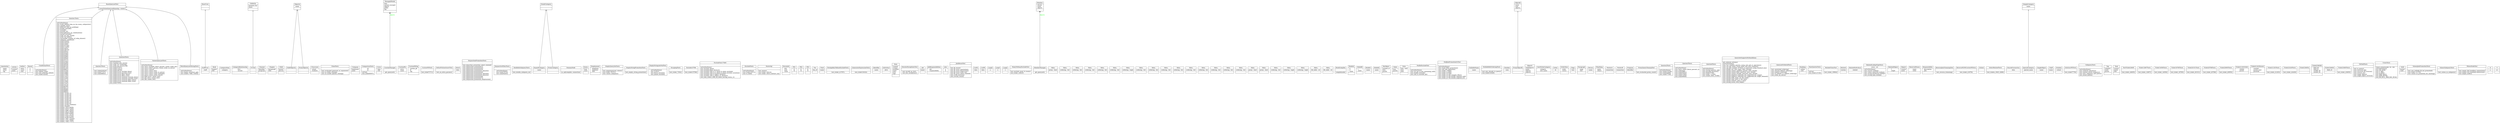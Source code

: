 digraph "classes_43" {
rankdir=BT
charset="utf-8"
"queries.models.Annotation" [color="black", fontcolor="black", label=<{Annotation|name<br ALIGN="LEFT"/>notes<br ALIGN="LEFT"/>tag<br ALIGN="LEFT"/>|}>, shape="record", style="solid"];
"queries.models.Article" [color="black", fontcolor="black", label=<{Article|created<br ALIGN="LEFT"/>name<br ALIGN="LEFT"/>|}>, shape="record", style="solid"];
"queries.models.Author" [color="black", fontcolor="black", label=<{Author|extra<br ALIGN="LEFT"/>name<br ALIGN="LEFT"/>num<br ALIGN="LEFT"/>|}>, shape="record", style="solid"];
"queries.models.BaseA" [color="black", fontcolor="black", label=<{BaseA|a<br ALIGN="LEFT"/>b<br ALIGN="LEFT"/>c<br ALIGN="LEFT"/>|}>, shape="record", style="solid"];
"queries.tests.BaseQuerysetTest" [color="black", fontcolor="black", label=<{BaseQuerysetTest|<br ALIGN="LEFT"/>|assertValueQuerysetEqual(qs, values)<br ALIGN="LEFT"/>}>, shape="record", style="solid"];
"queries.models.BaseUser" [color="black", fontcolor="black", label=<{BaseUser|<br ALIGN="LEFT"/>|}>, shape="record", style="solid"];
"queries.models.Book" [color="black", fontcolor="black", label=<{Book|chapter<br ALIGN="LEFT"/>title<br ALIGN="LEFT"/>|}>, shape="record", style="solid"];
"queries.models.CategoryItem" [color="black", fontcolor="black", label=<{CategoryItem|category<br ALIGN="LEFT"/>|}>, shape="record", style="solid"];
"queries.models.CategoryRelationship" [color="black", fontcolor="black", label=<{CategoryRelationship|first<br ALIGN="LEFT"/>second<br ALIGN="LEFT"/>|}>, shape="record", style="solid"];
"queries.models.Celebrity" [color="black", fontcolor="black", label=<{Celebrity|greatest_fan<br ALIGN="LEFT"/>name<br ALIGN="LEFT"/>|}>, shape="record", style="solid"];
"queries.models.Channel" [color="black", fontcolor="black", label=<{Channel|identifier<br ALIGN="LEFT"/>programs<br ALIGN="LEFT"/>|}>, shape="record", style="solid"];
"queries.models.Chapter" [color="black", fontcolor="black", label=<{Chapter|paragraph<br ALIGN="LEFT"/>title<br ALIGN="LEFT"/>|}>, shape="record", style="solid"];
"queries.models.Child" [color="black", fontcolor="black", label=<{Child|parent<br ALIGN="LEFT"/>person<br ALIGN="LEFT"/>|}>, shape="record", style="solid"];
"queries.models.ChildObjectA" [color="black", fontcolor="black", label=<{ChildObjectA|<br ALIGN="LEFT"/>|}>, shape="record", style="solid"];
"queries.models.Classroom" [color="black", fontcolor="black", label=<{Classroom|school<br ALIGN="LEFT"/>students<br ALIGN="LEFT"/>|}>, shape="record", style="solid"];
"queries.tests.CloneTests" [color="black", fontcolor="black", label=<{CloneTests|<br ALIGN="LEFT"/>|test_evaluated_queryset_as_argument()<br ALIGN="LEFT"/>test_no_fields_cloning()<br ALIGN="LEFT"/>test_no_model_options_cloning()<br ALIGN="LEFT"/>}>, shape="record", style="solid"];
"queries.models.Company" [color="black", fontcolor="black", label=<{Company|employees<br ALIGN="LEFT"/>name<br ALIGN="LEFT"/>|}>, shape="record", style="solid"];
"queries.tests.ComparisonTests" [color="black", fontcolor="black", label=<{ComparisonTests|a2<br ALIGN="LEFT"/>n1<br ALIGN="LEFT"/>|setUp()<br ALIGN="LEFT"/>test_ticket8597()<br ALIGN="LEFT"/>}>, shape="record", style="solid"];
"queries.tests.ConditionalTests" [color="black", fontcolor="black", label=<{ConditionalTests|<br ALIGN="LEFT"/>|setUpTestData()<br ALIGN="LEFT"/>test_infinite_loop()<br ALIGN="LEFT"/>test_null_ordering_added()<br ALIGN="LEFT"/>test_ticket14244()<br ALIGN="LEFT"/>}>, shape="record", style="solid"];
"queries.models.Cover" [color="black", fontcolor="black", label=<{Cover|item<br ALIGN="LEFT"/>title<br ALIGN="LEFT"/>|}>, shape="record", style="solid"];
"queries.models.CustomManager" [color="black", fontcolor="black", label=<{CustomManager|<br ALIGN="LEFT"/>|get_queryset()<br ALIGN="LEFT"/>}>, shape="record", style="solid"];
"queries.models.CustomPk" [color="black", fontcolor="black", label=<{CustomPk|extra<br ALIGN="LEFT"/>name<br ALIGN="LEFT"/>|}>, shape="record", style="solid"];
"queries.models.CustomPkTag" [color="black", fontcolor="black", label=<{CustomPkTag|custom_pk<br ALIGN="LEFT"/>id<br ALIGN="LEFT"/>tag<br ALIGN="LEFT"/>|}>, shape="record", style="solid"];
"queries.tests.CustomPkTests" [color="black", fontcolor="black", label=<{CustomPkTests|<br ALIGN="LEFT"/>|test_ticket7371()<br ALIGN="LEFT"/>}>, shape="record", style="solid"];
"queries.tests.DefaultValuesInsertTest" [color="black", fontcolor="black", label=<{DefaultValuesInsertTest|<br ALIGN="LEFT"/>|test_no_extra_params()<br ALIGN="LEFT"/>}>, shape="record", style="solid"];
"queries.models.Detail" [color="black", fontcolor="black", label=<{Detail|data<br ALIGN="LEFT"/>|}>, shape="record", style="solid"];
"queries.tests.DisjunctionPromotionTests" [color="black", fontcolor="black", label=<{DisjunctionPromotionTests|<br ALIGN="LEFT"/>|test_disjuction_promotion_select_related()<br ALIGN="LEFT"/>test_disjunction_promotion1()<br ALIGN="LEFT"/>test_disjunction_promotion2()<br ALIGN="LEFT"/>test_disjunction_promotion3()<br ALIGN="LEFT"/>test_disjunction_promotion3_demote()<br ALIGN="LEFT"/>test_disjunction_promotion4()<br ALIGN="LEFT"/>test_disjunction_promotion4_demote()<br ALIGN="LEFT"/>test_disjunction_promotion5_demote()<br ALIGN="LEFT"/>test_disjunction_promotion6()<br ALIGN="LEFT"/>test_disjunction_promotion7()<br ALIGN="LEFT"/>test_disjunction_promotion_fexpression()<br ALIGN="LEFT"/>}>, shape="record", style="solid"];
"queries.tests.DisjunctiveFilterTests" [color="black", fontcolor="black", label=<{DisjunctiveFilterTests|<br ALIGN="LEFT"/>|setUpTestData()<br ALIGN="LEFT"/>test_ticket7872()<br ALIGN="LEFT"/>test_ticket8283()<br ALIGN="LEFT"/>}>, shape="record", style="solid"];
"queries.tests.DoubleInSubqueryTests" [color="black", fontcolor="black", label=<{DoubleInSubqueryTests|<br ALIGN="LEFT"/>|test_double_subquery_in()<br ALIGN="LEFT"/>}>, shape="record", style="solid"];
"queries.models.DumbCategory" [color="black", fontcolor="black", label=<{DumbCategory|<br ALIGN="LEFT"/>|}>, shape="record", style="solid"];
"queries.tests.WhereNodeTest.DummyNode" [color="black", fontcolor="black", label=<{DummyNode|<br ALIGN="LEFT"/>|as_sql(compiler, connection)<br ALIGN="LEFT"/>}>, shape="record", style="solid"];
"queries.models.Eaten" [color="black", fontcolor="black", label=<{Eaten|food<br ALIGN="LEFT"/>meal<br ALIGN="LEFT"/>|}>, shape="record", style="solid"];
"queries.models.Employment" [color="black", fontcolor="black", label=<{Employment|employee<br ALIGN="LEFT"/>employer<br ALIGN="LEFT"/>title<br ALIGN="LEFT"/>|}>, shape="record", style="solid"];
"queries.tests.EmptyQuerySetTests" [color="black", fontcolor="black", label=<{EmptyQuerySetTests|<br ALIGN="LEFT"/>|test_emptyqueryset_values()<br ALIGN="LEFT"/>test_ticket_19151()<br ALIGN="LEFT"/>test_values_subquery()<br ALIGN="LEFT"/>}>, shape="record", style="solid"];
"queries.tests.EmptyStringPromotionTests" [color="black", fontcolor="black", label=<{EmptyStringPromotionTests|<br ALIGN="LEFT"/>|test_empty_string_promotion()<br ALIGN="LEFT"/>}>, shape="record", style="solid"];
"queries.tests.EmptyStringsAsNullTest" [color="black", fontcolor="black", label=<{EmptyStringsAsNullTest|<br ALIGN="LEFT"/>|setUpTestData()<br ALIGN="LEFT"/>test_21001()<br ALIGN="LEFT"/>test_direct_exclude()<br ALIGN="LEFT"/>test_joined_exclude()<br ALIGN="LEFT"/>}>, shape="record", style="solid"];
"queries.tests.EscapingTests" [color="black", fontcolor="black", label=<{EscapingTests|<br ALIGN="LEFT"/>|test_ticket_7302()<br ALIGN="LEFT"/>}>, shape="record", style="solid"];
"queries.tests.Exclude15786" [color="black", fontcolor="black", label=<{Exclude15786|<br ALIGN="LEFT"/>|test_ticket15786()<br ALIGN="LEFT"/>}>, shape="record", style="solid"];
"queries.tests.ExcludeTest17600" [color="black", fontcolor="black", label=<{ExcludeTest17600|<br ALIGN="LEFT"/>|setUpTestData()<br ALIGN="LEFT"/>test_exclude_plain()<br ALIGN="LEFT"/>test_exclude_plain_distinct()<br ALIGN="LEFT"/>test_exclude_with_q_is_equal_to_plain_exclude()<br ALIGN="LEFT"/>test_exclude_with_q_is_equal_to_plain_exclude_variation()<br ALIGN="LEFT"/>test_exclude_with_q_object_distinct()<br ALIGN="LEFT"/>test_exclude_with_q_object_no_distinct()<br ALIGN="LEFT"/>test_only_orders_with_all_items_having_status_1()<br ALIGN="LEFT"/>}>, shape="record", style="solid"];
"queries.tests.ExcludeTests" [color="black", fontcolor="black", label=<{ExcludeTests|<br ALIGN="LEFT"/>|setUpTestData()<br ALIGN="LEFT"/>test_ticket14511()<br ALIGN="LEFT"/>test_to_field()<br ALIGN="LEFT"/>}>, shape="record", style="solid"];
"queries.tests.ExistsSql" [color="black", fontcolor="black", label=<{ExistsSql|<br ALIGN="LEFT"/>|test_exists()<br ALIGN="LEFT"/>test_ticket_18414()<br ALIGN="LEFT"/>test_ticket_18414_distinct_on()<br ALIGN="LEFT"/>}>, shape="record", style="solid"];
"queries.models.ExtraInfo" [color="black", fontcolor="black", label=<{ExtraInfo|info<br ALIGN="LEFT"/>note<br ALIGN="LEFT"/>value<br ALIGN="LEFT"/>|}>, shape="record", style="solid"];
"queries.models.FK1" [color="black", fontcolor="black", label=<{FK1|f1<br ALIGN="LEFT"/>f2<br ALIGN="LEFT"/>|}>, shape="record", style="solid"];
"queries.models.FK2" [color="black", fontcolor="black", label=<{FK2|f1<br ALIGN="LEFT"/>f2<br ALIGN="LEFT"/>|}>, shape="record", style="solid"];
"queries.models.FK3" [color="black", fontcolor="black", label=<{FK3|f1<br ALIGN="LEFT"/>f2<br ALIGN="LEFT"/>|}>, shape="record", style="solid"];
"queries.models.Fan" [color="black", fontcolor="black", label=<{Fan|fan_of<br ALIGN="LEFT"/>|}>, shape="record", style="solid"];
"queries.models.Food" [color="black", fontcolor="black", label=<{Food|name<br ALIGN="LEFT"/>|}>, shape="record", style="solid"];
"queries.tests.ForeignKeyToBaseExcludeTests" [color="black", fontcolor="black", label=<{ForeignKeyToBaseExcludeTests|<br ALIGN="LEFT"/>|test_ticket_21787()<br ALIGN="LEFT"/>}>, shape="record", style="solid"];
"queries.tests.GeneratorExpressionTests" [color="black", fontcolor="black", label=<{GeneratorExpressionTests|<br ALIGN="LEFT"/>|test_ticket10432()<br ALIGN="LEFT"/>}>, shape="record", style="solid"];
"queries.models.Identifier" [color="black", fontcolor="black", label=<{Identifier|name<br ALIGN="LEFT"/>|}>, shape="record", style="solid"];
"queries.models.Individual" [color="black", fontcolor="black", label=<{Individual|alive<br ALIGN="LEFT"/>|}>, shape="record", style="solid"];
"queries.models.Item" [color="black", fontcolor="black", label=<{Item|created<br ALIGN="LEFT"/>creator<br ALIGN="LEFT"/>modified<br ALIGN="LEFT"/>name<br ALIGN="LEFT"/>note<br ALIGN="LEFT"/>tags<br ALIGN="LEFT"/>|}>, shape="record", style="solid"];
"queries.tests.IteratorExceptionsTest" [color="black", fontcolor="black", label=<{IteratorExceptionsTest|<br ALIGN="LEFT"/>|test_invalid_qs_list()<br ALIGN="LEFT"/>test_iter_exceptions()<br ALIGN="LEFT"/>}>, shape="record", style="solid"];
"queries.models.Job" [color="black", fontcolor="black", label=<{Job|name<br ALIGN="LEFT"/>|}>, shape="record", style="solid"];
"queries.models.JobResponsibilities" [color="black", fontcolor="black", label=<{JobResponsibilities|job<br ALIGN="LEFT"/>responsibility<br ALIGN="LEFT"/>|}>, shape="record", style="solid"];
"queries.models.Join" [color="black", fontcolor="black", label=<{Join|a<br ALIGN="LEFT"/>b<br ALIGN="LEFT"/>|}>, shape="record", style="solid"];
"queries.tests.JoinReuseTest" [color="black", fontcolor="black", label=<{JoinReuseTest|<br ALIGN="LEFT"/>|test_fk_reuse()<br ALIGN="LEFT"/>test_fk_reuse_annotation()<br ALIGN="LEFT"/>test_fk_reuse_disjunction()<br ALIGN="LEFT"/>test_fk_reuse_order_by()<br ALIGN="LEFT"/>test_fk_reuse_select_related()<br ALIGN="LEFT"/>test_revfk_noreuse()<br ALIGN="LEFT"/>test_revo2o_reuse()<br ALIGN="LEFT"/>}>, shape="record", style="solid"];
"queries.models.LeafA" [color="black", fontcolor="black", label=<{LeafA|data<br ALIGN="LEFT"/>|}>, shape="record", style="solid"];
"queries.models.LeafB" [color="black", fontcolor="black", label=<{LeafB|data<br ALIGN="LEFT"/>|}>, shape="record", style="solid"];
"queries.models.LoopX" [color="black", fontcolor="black", label=<{LoopX|y<br ALIGN="LEFT"/>|}>, shape="record", style="solid"];
"queries.models.LoopY" [color="black", fontcolor="black", label=<{LoopY|x<br ALIGN="LEFT"/>|}>, shape="record", style="solid"];
"queries.models.LoopZ" [color="black", fontcolor="black", label=<{LoopZ|z<br ALIGN="LEFT"/>|}>, shape="record", style="solid"];
"queries.models.ManagedModel" [color="black", fontcolor="black", label=<{ManagedModel|data<br ALIGN="LEFT"/>normal_manager<br ALIGN="LEFT"/>objects<br ALIGN="LEFT"/>public<br ALIGN="LEFT"/>tag<br ALIGN="LEFT"/>|}>, shape="record", style="solid"];
"queries.tests.ManyToManyExcludeTest" [color="black", fontcolor="black", label=<{ManyToManyExcludeTest|<br ALIGN="LEFT"/>|test_exclude_many_to_many()<br ALIGN="LEFT"/>test_ticket_12823()<br ALIGN="LEFT"/>}>, shape="record", style="solid"];
"queries.models.Member" [color="black", fontcolor="black", label=<{Member|details<br ALIGN="LEFT"/>name<br ALIGN="LEFT"/>objects<br ALIGN="LEFT"/>|}>, shape="record", style="solid"];
"queries.models.MemberManager" [color="black", fontcolor="black", label=<{MemberManager|<br ALIGN="LEFT"/>|get_queryset()<br ALIGN="LEFT"/>}>, shape="record", style="solid"];
"queries.models.ProxyCategory.Meta" [color="black", fontcolor="black", label=<{Meta|proxy : bool<br ALIGN="LEFT"/>|}>, shape="record", style="solid"];
"queries.models.Tag.Meta" [color="black", fontcolor="black", label=<{Meta|ordering : list<br ALIGN="LEFT"/>|}>, shape="record", style="solid"];
"queries.models.Note.Meta" [color="black", fontcolor="black", label=<{Meta|ordering : list<br ALIGN="LEFT"/>|}>, shape="record", style="solid"];
"queries.models.ExtraInfo.Meta" [color="black", fontcolor="black", label=<{Meta|ordering : list<br ALIGN="LEFT"/>|}>, shape="record", style="solid"];
"queries.models.Author.Meta" [color="black", fontcolor="black", label=<{Meta|ordering : list<br ALIGN="LEFT"/>|}>, shape="record", style="solid"];
"queries.models.Item.Meta" [color="black", fontcolor="black", label=<{Meta|ordering : list<br ALIGN="LEFT"/>|}>, shape="record", style="solid"];
"queries.models.Ranking.Meta" [color="black", fontcolor="black", label=<{Meta|ordering : tuple<br ALIGN="LEFT"/>|}>, shape="record", style="solid"];
"queries.models.Cover.Meta" [color="black", fontcolor="black", label=<{Meta|ordering : list<br ALIGN="LEFT"/>|}>, shape="record", style="solid"];
"queries.models.Valid.Meta" [color="black", fontcolor="black", label=<{Meta|ordering : list<br ALIGN="LEFT"/>|}>, shape="record", style="solid"];
"queries.models.LoopX.Meta" [color="black", fontcolor="black", label=<{Meta|ordering : list<br ALIGN="LEFT"/>|}>, shape="record", style="solid"];
"queries.models.LoopY.Meta" [color="black", fontcolor="black", label=<{Meta|ordering : list<br ALIGN="LEFT"/>|}>, shape="record", style="solid"];
"queries.models.LoopZ.Meta" [color="black", fontcolor="black", label=<{Meta|ordering : list<br ALIGN="LEFT"/>|}>, shape="record", style="solid"];
"queries.models.CustomPk.Meta" [color="black", fontcolor="black", label=<{Meta|ordering : list<br ALIGN="LEFT"/>|}>, shape="record", style="solid"];
"queries.models.SingleObject.Meta" [color="black", fontcolor="black", label=<{Meta|ordering : list<br ALIGN="LEFT"/>|}>, shape="record", style="solid"];
"queries.models.RelatedObject.Meta" [color="black", fontcolor="black", label=<{Meta|ordering : list<br ALIGN="LEFT"/>|}>, shape="record", style="solid"];
"queries.models.Plaything.Meta" [color="black", fontcolor="black", label=<{Meta|ordering : list<br ALIGN="LEFT"/>|}>, shape="record", style="solid"];
"queries.models.ProxyObjectA.Meta" [color="black", fontcolor="black", label=<{Meta|proxy : bool<br ALIGN="LEFT"/>|}>, shape="record", style="solid"];
"queries.models.ProxyObjectB.Meta" [color="black", fontcolor="black", label=<{Meta|proxy : bool<br ALIGN="LEFT"/>|}>, shape="record", style="solid"];
"queries.models.NullableName.Meta" [color="black", fontcolor="black", label=<{Meta|ordering : list<br ALIGN="LEFT"/>|}>, shape="record", style="solid"];
"queries.models.Order.Meta" [color="black", fontcolor="black", label=<{Meta|ordering : tuple<br ALIGN="LEFT"/>|}>, shape="record", style="solid"];
"queries.models.OrderItem.Meta" [color="black", fontcolor="black", label=<{Meta|ordering : tuple<br ALIGN="LEFT"/>|}>, shape="record", style="solid"];
"queries.models.Individual.Meta" [color="black", fontcolor="black", label=<{Meta|db_table : str<br ALIGN="LEFT"/>|}>, shape="record", style="solid"];
"queries.models.RelatedIndividual.Meta" [color="black", fontcolor="black", label=<{Meta|db_table : str<br ALIGN="LEFT"/>|}>, shape="record", style="solid"];
"queries.tests.WhereNodeTest.MockCompiler" [color="black", fontcolor="black", label=<{MockCompiler|<br ALIGN="LEFT"/>|compile(node)<br ALIGN="LEFT"/>}>, shape="record", style="solid"];
"queries.models.ModelA" [color="black", fontcolor="black", label=<{ModelA|b<br ALIGN="LEFT"/>d<br ALIGN="LEFT"/>name<br ALIGN="LEFT"/>|}>, shape="record", style="solid"];
"queries.models.ModelB" [color="black", fontcolor="black", label=<{ModelB|c<br ALIGN="LEFT"/>name<br ALIGN="LEFT"/>|}>, shape="record", style="solid"];
"queries.models.ModelC" [color="black", fontcolor="black", label=<{ModelC|name<br ALIGN="LEFT"/>|}>, shape="record", style="solid"];
"queries.models.ModelD" [color="black", fontcolor="black", label=<{ModelD|name<br ALIGN="LEFT"/>|}>, shape="record", style="solid"];
"queries.models.MyObject" [color="black", fontcolor="black", label=<{MyObject|created_at<br ALIGN="LEFT"/>data<br ALIGN="LEFT"/>parent<br ALIGN="LEFT"/>|}>, shape="record", style="solid"];
"queries.models.NamedCategory" [color="black", fontcolor="black", label=<{NamedCategory|name<br ALIGN="LEFT"/>|}>, shape="record", style="solid"];
"queries.models.Node" [color="black", fontcolor="black", label=<{Node|num<br ALIGN="LEFT"/>parent<br ALIGN="LEFT"/>|}>, shape="record", style="solid"];
"queries.models.Note" [color="black", fontcolor="black", label=<{Note|lock : lock<br ALIGN="LEFT"/>misc<br ALIGN="LEFT"/>note<br ALIGN="LEFT"/>|}>, shape="record", style="solid"];
"queries.tests.NullInExcludeTest" [color="black", fontcolor="black", label=<{NullInExcludeTest|<br ALIGN="LEFT"/>|setUpTestData()<br ALIGN="LEFT"/>test_col_not_in_list_containing_null()<br ALIGN="LEFT"/>test_double_exclude()<br ALIGN="LEFT"/>test_null_in_exclude_qs()<br ALIGN="LEFT"/>}>, shape="record", style="solid"];
"queries.tests.NullJoinPromotionOrTest" [color="black", fontcolor="black", label=<{NullJoinPromotionOrTest|<br ALIGN="LEFT"/>|setUpTestData()<br ALIGN="LEFT"/>test_isnull_filter_promotion()<br ALIGN="LEFT"/>test_null_join_demotion()<br ALIGN="LEFT"/>test_ticket_17886()<br ALIGN="LEFT"/>test_ticket_21366()<br ALIGN="LEFT"/>test_ticket_21748()<br ALIGN="LEFT"/>test_ticket_21748_complex_filter()<br ALIGN="LEFT"/>test_ticket_21748_double_negated_and()<br ALIGN="LEFT"/>test_ticket_21748_double_negated_or()<br ALIGN="LEFT"/>}>, shape="record", style="solid"];
"queries.models.NullableName" [color="black", fontcolor="black", label=<{NullableName|name<br ALIGN="LEFT"/>|}>, shape="record", style="solid"];
"queries.tests.NullableRelOrderingTests" [color="black", fontcolor="black", label=<{NullableRelOrderingTests|<br ALIGN="LEFT"/>|test_join_already_in_query()<br ALIGN="LEFT"/>test_ticket10028()<br ALIGN="LEFT"/>}>, shape="record", style="solid"];
"queries.models.Number" [color="black", fontcolor="black", label=<{Number|num<br ALIGN="LEFT"/>|}>, shape="record", style="solid"];
"queries.models.ObjectA" [color="black", fontcolor="black", label=<{ObjectA|name<br ALIGN="LEFT"/>|}>, shape="record", style="solid"];
"queries.models.ObjectB" [color="black", fontcolor="black", label=<{ObjectB|name<br ALIGN="LEFT"/>num<br ALIGN="LEFT"/>objecta<br ALIGN="LEFT"/>|}>, shape="record", style="solid"];
"queries.models.ObjectC" [color="black", fontcolor="black", label=<{ObjectC|childobjecta<br ALIGN="LEFT"/>name<br ALIGN="LEFT"/>objecta<br ALIGN="LEFT"/>objectb<br ALIGN="LEFT"/>|}>, shape="record", style="solid"];
"queries.models.OneToOneCategory" [color="black", fontcolor="black", label=<{OneToOneCategory|category<br ALIGN="LEFT"/>new_name<br ALIGN="LEFT"/>|}>, shape="record", style="solid"];
"queries.models.Order" [color="black", fontcolor="black", label=<{Order|id<br ALIGN="LEFT"/>|}>, shape="record", style="solid"];
"queries.models.OrderItem" [color="black", fontcolor="black", label=<{OrderItem|order<br ALIGN="LEFT"/>status<br ALIGN="LEFT"/>|}>, shape="record", style="solid"];
"queries.models.Page" [color="black", fontcolor="black", label=<{Page|text<br ALIGN="LEFT"/>|}>, shape="record", style="solid"];
"queries.models.Paragraph" [color="black", fontcolor="black", label=<{Paragraph|page<br ALIGN="LEFT"/>text<br ALIGN="LEFT"/>|}>, shape="record", style="solid"];
"queries.models.Person" [color="black", fontcolor="black", label=<{Person|name<br ALIGN="LEFT"/>|}>, shape="record", style="solid"];
"queries.models.Plaything" [color="black", fontcolor="black", label=<{Plaything|name<br ALIGN="LEFT"/>others<br ALIGN="LEFT"/>|}>, shape="record", style="solid"];
"queries.models.PointerA" [color="black", fontcolor="black", label=<{PointerA|connection<br ALIGN="LEFT"/>|}>, shape="record", style="solid"];
"queries.models.PointerB" [color="black", fontcolor="black", label=<{PointerB|connection<br ALIGN="LEFT"/>|}>, shape="record", style="solid"];
"queries.models.Program" [color="black", fontcolor="black", label=<{Program|identifier<br ALIGN="LEFT"/>|}>, shape="record", style="solid"];
"queries.models.ProxyCategory" [color="black", fontcolor="black", label=<{ProxyCategory|<br ALIGN="LEFT"/>|}>, shape="record", style="solid"];
"queries.models.ProxyObjectA" [color="black", fontcolor="black", label=<{ProxyObjectA|<br ALIGN="LEFT"/>|}>, shape="record", style="solid"];
"queries.models.ProxyObjectB" [color="black", fontcolor="black", label=<{ProxyObjectB|<br ALIGN="LEFT"/>|}>, shape="record", style="solid"];
"queries.tests.ProxyQueryCleanupTest" [color="black", fontcolor="black", label=<{ProxyQueryCleanupTest|<br ALIGN="LEFT"/>|test_evaluated_proxy_count()<br ALIGN="LEFT"/>}>, shape="record", style="solid"];
"queries.tests.Queries1Tests" [color="black", fontcolor="black", label=<{Queries1Tests|<br ALIGN="LEFT"/>|setUpTestData()<br ALIGN="LEFT"/>test_avoid_infinite_loop_on_too_many_subqueries()<br ALIGN="LEFT"/>test_callable_args()<br ALIGN="LEFT"/>test_deferred_load_qs_pickling()<br ALIGN="LEFT"/>test_double_exclude()<br ALIGN="LEFT"/>test_exclude()<br ALIGN="LEFT"/>test_exclude_in()<br ALIGN="LEFT"/>test_heterogeneous_qs_combination()<br ALIGN="LEFT"/>test_nested_exclude()<br ALIGN="LEFT"/>test_order_by_join_unref()<br ALIGN="LEFT"/>test_order_by_tables()<br ALIGN="LEFT"/>test_reasonable_number_of_subq_aliases()<br ALIGN="LEFT"/>test_subquery_condition()<br ALIGN="LEFT"/>test_ticket10205()<br ALIGN="LEFT"/>test_ticket10432()<br ALIGN="LEFT"/>test_ticket1050()<br ALIGN="LEFT"/>test_ticket10742()<br ALIGN="LEFT"/>test_ticket17429()<br ALIGN="LEFT"/>test_ticket1801()<br ALIGN="LEFT"/>test_ticket19672()<br ALIGN="LEFT"/>test_ticket2091()<br ALIGN="LEFT"/>test_ticket2253()<br ALIGN="LEFT"/>test_ticket2306()<br ALIGN="LEFT"/>test_ticket2400()<br ALIGN="LEFT"/>test_ticket2496()<br ALIGN="LEFT"/>test_ticket2902()<br ALIGN="LEFT"/>test_ticket3037()<br ALIGN="LEFT"/>test_ticket3141()<br ALIGN="LEFT"/>test_ticket4358()<br ALIGN="LEFT"/>test_ticket4464()<br ALIGN="LEFT"/>test_ticket4510()<br ALIGN="LEFT"/>test_ticket6074()<br ALIGN="LEFT"/>test_ticket6154()<br ALIGN="LEFT"/>test_ticket6981()<br ALIGN="LEFT"/>test_ticket7076()<br ALIGN="LEFT"/>test_ticket7096()<br ALIGN="LEFT"/>test_ticket7098()<br ALIGN="LEFT"/>test_ticket7155()<br ALIGN="LEFT"/>test_ticket7181()<br ALIGN="LEFT"/>test_ticket7235()<br ALIGN="LEFT"/>test_ticket7277()<br ALIGN="LEFT"/>test_ticket7323()<br ALIGN="LEFT"/>test_ticket7378()<br ALIGN="LEFT"/>test_ticket7791()<br ALIGN="LEFT"/>test_ticket7813()<br ALIGN="LEFT"/>test_ticket8439()<br ALIGN="LEFT"/>test_ticket9411()<br ALIGN="LEFT"/>test_ticket9926()<br ALIGN="LEFT"/>test_ticket9985()<br ALIGN="LEFT"/>test_ticket9997()<br ALIGN="LEFT"/>test_ticket_10790_1()<br ALIGN="LEFT"/>test_ticket_10790_2()<br ALIGN="LEFT"/>test_ticket_10790_3()<br ALIGN="LEFT"/>test_ticket_10790_4()<br ALIGN="LEFT"/>test_ticket_10790_5()<br ALIGN="LEFT"/>test_ticket_10790_6()<br ALIGN="LEFT"/>test_ticket_10790_7()<br ALIGN="LEFT"/>test_ticket_10790_8()<br ALIGN="LEFT"/>test_ticket_10790_combine()<br ALIGN="LEFT"/>test_ticket_20250()<br ALIGN="LEFT"/>test_tickets_1878_2939()<br ALIGN="LEFT"/>test_tickets_2076_7256()<br ALIGN="LEFT"/>test_tickets_2080_3592()<br ALIGN="LEFT"/>test_tickets_2874_3002()<br ALIGN="LEFT"/>test_tickets_4088_4306()<br ALIGN="LEFT"/>test_tickets_5321_7070()<br ALIGN="LEFT"/>test_tickets_5324_6704()<br ALIGN="LEFT"/>test_tickets_6180_6203()<br ALIGN="LEFT"/>test_tickets_7087_12242()<br ALIGN="LEFT"/>test_tickets_7204_7506()<br ALIGN="LEFT"/>test_tickets_7448_7707()<br ALIGN="LEFT"/>}>, shape="record", style="solid"];
"queries.tests.Queries2Tests" [color="black", fontcolor="black", label=<{Queries2Tests|<br ALIGN="LEFT"/>|setUpTestData()<br ALIGN="LEFT"/>test_ticket12239()<br ALIGN="LEFT"/>test_ticket4289()<br ALIGN="LEFT"/>test_ticket7759()<br ALIGN="LEFT"/>}>, shape="record", style="solid"];
"queries.tests.Queries3Tests" [color="black", fontcolor="black", label=<{Queries3Tests|<br ALIGN="LEFT"/>|test_ticket22023()<br ALIGN="LEFT"/>test_ticket7107()<br ALIGN="LEFT"/>test_ticket8683()<br ALIGN="LEFT"/>}>, shape="record", style="solid"];
"queries.tests.Queries4Tests" [color="black", fontcolor="black", label=<{Queries4Tests|<br ALIGN="LEFT"/>|setUpTestData()<br ALIGN="LEFT"/>test_combine_join_reuse()<br ALIGN="LEFT"/>test_order_by_resetting()<br ALIGN="LEFT"/>test_order_by_reverse_fk()<br ALIGN="LEFT"/>test_ticket10181()<br ALIGN="LEFT"/>test_ticket11811()<br ALIGN="LEFT"/>test_ticket14876()<br ALIGN="LEFT"/>test_ticket15316_exclude_false()<br ALIGN="LEFT"/>test_ticket15316_exclude_true()<br ALIGN="LEFT"/>test_ticket15316_filter_false()<br ALIGN="LEFT"/>test_ticket15316_filter_true()<br ALIGN="LEFT"/>test_ticket15316_one2one_exclude_false()<br ALIGN="LEFT"/>test_ticket15316_one2one_exclude_true()<br ALIGN="LEFT"/>test_ticket15316_one2one_filter_false()<br ALIGN="LEFT"/>test_ticket15316_one2one_filter_true()<br ALIGN="LEFT"/>test_ticket7095()<br ALIGN="LEFT"/>}>, shape="record", style="solid"];
"queries.tests.Queries5Tests" [color="black", fontcolor="black", label=<{Queries5Tests|<br ALIGN="LEFT"/>|setUpTestData()<br ALIGN="LEFT"/>test_extra_select_literal_percent_s()<br ALIGN="LEFT"/>test_ordering()<br ALIGN="LEFT"/>test_ticket5261()<br ALIGN="LEFT"/>test_ticket7045()<br ALIGN="LEFT"/>test_ticket7256()<br ALIGN="LEFT"/>test_ticket9848()<br ALIGN="LEFT"/>}>, shape="record", style="solid"];
"queries.tests.Queries6Tests" [color="black", fontcolor="black", label=<{Queries6Tests|<br ALIGN="LEFT"/>|setUpTestData()<br ALIGN="LEFT"/>test_nested_queries_sql()<br ALIGN="LEFT"/>test_parallel_iterators()<br ALIGN="LEFT"/>test_ticket3739()<br ALIGN="LEFT"/>test_ticket_11320()<br ALIGN="LEFT"/>test_tickets_8921_9188()<br ALIGN="LEFT"/>}>, shape="record", style="solid"];
"queries.tests.QuerySetSupportsPythonIdioms" [color="black", fontcolor="black", label=<{QuerySetSupportsPythonIdioms|<br ALIGN="LEFT"/>|get_ordered_articles()<br ALIGN="LEFT"/>setUpTestData()<br ALIGN="LEFT"/>test_can_combine_queries_using_and_and_or_operators()<br ALIGN="LEFT"/>test_can_get_items_using_index_and_slice_notation()<br ALIGN="LEFT"/>test_can_get_number_of_items_in_queryset_using_standard_len()<br ALIGN="LEFT"/>test_slicing_can_slice_again_after_slicing()<br ALIGN="LEFT"/>test_slicing_cannot_combine_queries_once_sliced()<br ALIGN="LEFT"/>test_slicing_cannot_filter_queryset_once_sliced()<br ALIGN="LEFT"/>test_slicing_cannot_reorder_queryset_once_sliced()<br ALIGN="LEFT"/>test_slicing_negative_indexing_not_supported_for_range()<br ALIGN="LEFT"/>test_slicing_negative_indexing_not_supported_for_single_element()<br ALIGN="LEFT"/>test_slicing_with_steps_can_be_used()<br ALIGN="LEFT"/>test_slicing_with_tests_is_not_lazy()<br ALIGN="LEFT"/>test_slicing_without_step_is_lazy()<br ALIGN="LEFT"/>test_slicing_works_with_longs()<br ALIGN="LEFT"/>}>, shape="record", style="solid"];
"queries.tests.QuerysetOrderedTests" [color="black", fontcolor="black", label=<{QuerysetOrderedTests|<br ALIGN="LEFT"/>|test_annotated_ordering()<br ALIGN="LEFT"/>test_cleared_default_ordering()<br ALIGN="LEFT"/>test_explicit_ordering()<br ALIGN="LEFT"/>test_no_default_or_explicit_ordering()<br ALIGN="LEFT"/>test_order_by_extra()<br ALIGN="LEFT"/>}>, shape="record", style="solid"];
"queries.models.Ranking" [color="black", fontcolor="black", label=<{Ranking|author<br ALIGN="LEFT"/>rank<br ALIGN="LEFT"/>|}>, shape="record", style="solid"];
"queries.tests.RawQueriesTests" [color="black", fontcolor="black", label=<{RawQueriesTests|<br ALIGN="LEFT"/>|setUp()<br ALIGN="LEFT"/>test_ticket14729()<br ALIGN="LEFT"/>}>, shape="record", style="solid"];
"queries.tests.RelabelCloneTest" [color="black", fontcolor="black", label=<{RelabelCloneTest|<br ALIGN="LEFT"/>|test_ticket_19964()<br ALIGN="LEFT"/>}>, shape="record", style="solid"];
"queries.models.Related" [color="black", fontcolor="black", label=<{Related|custom<br ALIGN="LEFT"/>|}>, shape="record", style="solid"];
"queries.models.RelatedIndividual" [color="black", fontcolor="black", label=<{RelatedIndividual|related<br ALIGN="LEFT"/>|}>, shape="record", style="solid"];
"queries.tests.RelatedLookupTypeTests" [color="black", fontcolor="black", label=<{RelatedLookupTypeTests|error : str<br ALIGN="LEFT"/>|setUpTestData()<br ALIGN="LEFT"/>test_correct_lookup()<br ALIGN="LEFT"/>test_values_queryset_lookup()<br ALIGN="LEFT"/>test_wrong_backward_lookup()<br ALIGN="LEFT"/>test_wrong_type_lookup()<br ALIGN="LEFT"/>}>, shape="record", style="solid"];
"queries.models.RelatedObject" [color="black", fontcolor="black", label=<{RelatedObject|f<br ALIGN="LEFT"/>single<br ALIGN="LEFT"/>|}>, shape="record", style="solid"];
"queries.models.Report" [color="black", fontcolor="black", label=<{Report|creator<br ALIGN="LEFT"/>name<br ALIGN="LEFT"/>|}>, shape="record", style="solid"];
"queries.models.ReservedName" [color="black", fontcolor="black", label=<{ReservedName|name<br ALIGN="LEFT"/>order<br ALIGN="LEFT"/>|}>, shape="record", style="solid"];
"queries.models.Responsibility" [color="black", fontcolor="black", label=<{Responsibility|description<br ALIGN="LEFT"/>jobs<br ALIGN="LEFT"/>|}>, shape="record", style="solid"];
"queries.tests.ReverseJoinTrimmingTest" [color="black", fontcolor="black", label=<{ReverseJoinTrimmingTest|<br ALIGN="LEFT"/>|test_reverse_trimming()<br ALIGN="LEFT"/>}>, shape="record", style="solid"];
"queries.tests.ReverseM2MCustomPkTests" [color="black", fontcolor="black", label=<{ReverseM2MCustomPkTests|<br ALIGN="LEFT"/>|test_ticket_21879()<br ALIGN="LEFT"/>}>, shape="record", style="solid"];
"queries.models.School" [color="black", fontcolor="black", label=<{School|<br ALIGN="LEFT"/>|}>, shape="record", style="solid"];
"queries.tests.SelectRelatedTests" [color="black", fontcolor="black", label=<{SelectRelatedTests|<br ALIGN="LEFT"/>|test_tickets_3045_3288()<br ALIGN="LEFT"/>}>, shape="record", style="solid"];
"queries.models.SharedConnection" [color="black", fontcolor="black", label=<{SharedConnection|data<br ALIGN="LEFT"/>|}>, shape="record", style="solid"];
"queries.models.SimpleCategory" [color="black", fontcolor="black", label=<{SimpleCategory|name<br ALIGN="LEFT"/>|}>, shape="record", style="solid"];
"queries.models.SingleObject" [color="black", fontcolor="black", label=<{SingleObject|name<br ALIGN="LEFT"/>|}>, shape="record", style="solid"];
"queries.models.SpecialCategory" [color="black", fontcolor="black", label=<{SpecialCategory|special_name<br ALIGN="LEFT"/>|}>, shape="record", style="solid"];
"queries.models.Staff" [color="black", fontcolor="black", label=<{Staff|name<br ALIGN="LEFT"/>|}>, shape="record", style="solid"];
"queries.models.StaffUser" [color="black", fontcolor="black", label=<{StaffUser|staff<br ALIGN="LEFT"/>|}>, shape="record", style="solid"];
"queries.models.Student" [color="black", fontcolor="black", label=<{Student|school<br ALIGN="LEFT"/>|}>, shape="record", style="solid"];
"queries.tests.SubclassFKTests" [color="black", fontcolor="black", label=<{SubclassFKTests|<br ALIGN="LEFT"/>|test_ticket7778()<br ALIGN="LEFT"/>}>, shape="record", style="solid"];
"queries.tests.SubqueryTests" [color="black", fontcolor="black", label=<{SubqueryTests|<br ALIGN="LEFT"/>|setUpTestData()<br ALIGN="LEFT"/>test_ordered_subselect()<br ALIGN="LEFT"/>test_related_sliced_subquery()<br ALIGN="LEFT"/>test_slice_subquery_and_query()<br ALIGN="LEFT"/>test_sliced_delete()<br ALIGN="LEFT"/>}>, shape="record", style="solid"];
"queries.models.Tag" [color="black", fontcolor="black", label=<{Tag|category<br ALIGN="LEFT"/>name<br ALIGN="LEFT"/>parent<br ALIGN="LEFT"/>|}>, shape="record", style="solid"];
"queries.models.Task" [color="black", fontcolor="black", label=<{Task|creator<br ALIGN="LEFT"/>owner<br ALIGN="LEFT"/>title<br ALIGN="LEFT"/>|}>, shape="record", style="solid"];
"queries.tests.TestTicket24605" [color="black", fontcolor="black", label=<{TestTicket24605|<br ALIGN="LEFT"/>|test_ticket_24605()<br ALIGN="LEFT"/>}>, shape="record", style="solid"];
"queries.tests.Ticket12807Tests" [color="black", fontcolor="black", label=<{Ticket12807Tests|<br ALIGN="LEFT"/>|test_ticket_12807()<br ALIGN="LEFT"/>}>, shape="record", style="solid"];
"queries.tests.Ticket14056Tests" [color="black", fontcolor="black", label=<{Ticket14056Tests|<br ALIGN="LEFT"/>|test_ticket_14056()<br ALIGN="LEFT"/>}>, shape="record", style="solid"];
"queries.tests.Ticket18785Tests" [color="black", fontcolor="black", label=<{Ticket18785Tests|<br ALIGN="LEFT"/>|test_ticket_18785()<br ALIGN="LEFT"/>}>, shape="record", style="solid"];
"queries.tests.Ticket20101Tests" [color="black", fontcolor="black", label=<{Ticket20101Tests|<br ALIGN="LEFT"/>|test_ticket_20101()<br ALIGN="LEFT"/>}>, shape="record", style="solid"];
"queries.tests.Ticket20788Tests" [color="black", fontcolor="black", label=<{Ticket20788Tests|<br ALIGN="LEFT"/>|test_ticket_20788()<br ALIGN="LEFT"/>}>, shape="record", style="solid"];
"queries.tests.Ticket20955Tests" [color="black", fontcolor="black", label=<{Ticket20955Tests|<br ALIGN="LEFT"/>|test_ticket_20955()<br ALIGN="LEFT"/>}>, shape="record", style="solid"];
"queries.models.Ticket21203Child" [color="black", fontcolor="black", label=<{Ticket21203Child|childid<br ALIGN="LEFT"/>parent<br ALIGN="LEFT"/>|}>, shape="record", style="solid"];
"queries.models.Ticket21203Parent" [color="black", fontcolor="black", label=<{Ticket21203Parent|created<br ALIGN="LEFT"/>parent_bool<br ALIGN="LEFT"/>parentid<br ALIGN="LEFT"/>|}>, shape="record", style="solid"];
"queries.tests.Ticket21203Tests" [color="black", fontcolor="black", label=<{Ticket21203Tests|<br ALIGN="LEFT"/>|test_ticket_21203()<br ALIGN="LEFT"/>}>, shape="record", style="solid"];
"queries.tests.Ticket22429Tests" [color="black", fontcolor="black", label=<{Ticket22429Tests|<br ALIGN="LEFT"/>|test_ticket_22429()<br ALIGN="LEFT"/>}>, shape="record", style="solid"];
"queries.models.Ticket23605A" [color="black", fontcolor="black", label=<{Ticket23605A|<br ALIGN="LEFT"/>|}>, shape="record", style="solid"];
"queries.models.Ticket23605B" [color="black", fontcolor="black", label=<{Ticket23605B|field_b0<br ALIGN="LEFT"/>field_b1<br ALIGN="LEFT"/>modela_fk<br ALIGN="LEFT"/>modelc_fk<br ALIGN="LEFT"/>|}>, shape="record", style="solid"];
"queries.models.Ticket23605C" [color="black", fontcolor="black", label=<{Ticket23605C|field_c0<br ALIGN="LEFT"/>|}>, shape="record", style="solid"];
"queries.tests.Ticket23605Tests" [color="black", fontcolor="black", label=<{Ticket23605Tests|<br ALIGN="LEFT"/>|test_ticket_23605()<br ALIGN="LEFT"/>}>, shape="record", style="solid"];
"queries.tests.ToFieldTests" [color="black", fontcolor="black", label=<{ToFieldTests|<br ALIGN="LEFT"/>|test_in_query()<br ALIGN="LEFT"/>test_recursive_fk()<br ALIGN="LEFT"/>test_recursive_fk_reverse()<br ALIGN="LEFT"/>test_reverse_in()<br ALIGN="LEFT"/>test_single_object()<br ALIGN="LEFT"/>test_single_object_reverse()<br ALIGN="LEFT"/>}>, shape="record", style="solid"];
"queries.models.TvChef" [color="black", fontcolor="black", label=<{TvChef|<br ALIGN="LEFT"/>|}>, shape="record", style="solid"];
"queries.tests.UnionTests" [color="black", fontcolor="black", label=<{UnionTests|<br ALIGN="LEFT"/>|check_union(model, Q1, Q2)<br ALIGN="LEFT"/>setUpTestData()<br ALIGN="LEFT"/>test_AB_ACB()<br ALIGN="LEFT"/>test_A_AB()<br ALIGN="LEFT"/>test_A_AB2()<br ALIGN="LEFT"/>test_BAB_BAC()<br ALIGN="LEFT"/>test_BAB_BACB()<br ALIGN="LEFT"/>test_BA_BCA__BAB_BAC_BCA()<br ALIGN="LEFT"/>}>, shape="record", style="solid"];
"queries.models.Valid" [color="black", fontcolor="black", label=<{Valid|parent<br ALIGN="LEFT"/>valid<br ALIGN="LEFT"/>|}>, shape="record", style="solid"];
"queries.tests.ValuesJoinPromotionTests" [color="black", fontcolor="black", label=<{ValuesJoinPromotionTests|<br ALIGN="LEFT"/>|test_non_nullable_fk_not_promoted()<br ALIGN="LEFT"/>test_ticket_21376()<br ALIGN="LEFT"/>test_values_no_promotion_for_existing()<br ALIGN="LEFT"/>}>, shape="record", style="solid"];
"queries.tests.ValuesQuerysetTests" [color="black", fontcolor="black", label=<{ValuesQuerysetTests|<br ALIGN="LEFT"/>|setUpTestData()<br ALIGN="LEFT"/>test_extra_multiple_select_params_values_order_by()<br ALIGN="LEFT"/>test_extra_select_params_values_order_in_extra()<br ALIGN="LEFT"/>test_extra_values()<br ALIGN="LEFT"/>test_extra_values_list()<br ALIGN="LEFT"/>test_extra_values_order_in_extra()<br ALIGN="LEFT"/>test_extra_values_order_multiple()<br ALIGN="LEFT"/>test_extra_values_order_twice()<br ALIGN="LEFT"/>test_field_error_values_list()<br ALIGN="LEFT"/>test_flat_extra_values_list()<br ALIGN="LEFT"/>test_flat_values_list()<br ALIGN="LEFT"/>}>, shape="record", style="solid"];
"queries.tests.ValuesSubqueryTests" [color="black", fontcolor="black", label=<{ValuesSubqueryTests|<br ALIGN="LEFT"/>|test_values_in_subquery()<br ALIGN="LEFT"/>}>, shape="record", style="solid"];
"queries.tests.WeirdQuerysetSlicingTests" [color="black", fontcolor="black", label=<{WeirdQuerysetSlicingTests|<br ALIGN="LEFT"/>|setUpTestData()<br ALIGN="LEFT"/>test_empty_resultset_sql()<br ALIGN="LEFT"/>test_tickets_7698_10202()<br ALIGN="LEFT"/>}>, shape="record", style="solid"];
"queries.tests.WhereNodeTest" [color="black", fontcolor="black", label=<{WhereNodeTest|<br ALIGN="LEFT"/>|test_empty_full_handling_conjunction()<br ALIGN="LEFT"/>test_empty_full_handling_disjunction()<br ALIGN="LEFT"/>test_empty_nodes()<br ALIGN="LEFT"/>}>, shape="record", style="solid"];
"queries.models.X" [color="black", fontcolor="black", label=<{X|y<br ALIGN="LEFT"/>|}>, shape="record", style="solid"];
"queries.models.Y" [color="black", fontcolor="black", label=<{Y|x1<br ALIGN="LEFT"/>|}>, shape="record", style="solid"];
"queries.models.ChildObjectA" -> "queries.models.ObjectA" [arrowhead="empty", arrowtail="none"];
"queries.models.NamedCategory" -> "queries.models.DumbCategory" [arrowhead="empty", arrowtail="none"];
"queries.models.ProxyCategory" -> "queries.models.DumbCategory" [arrowhead="empty", arrowtail="none"];
"queries.models.ProxyObjectA" -> "queries.models.ObjectA" [arrowhead="empty", arrowtail="none"];
"queries.models.ProxyObjectB" -> "queries.models.ObjectB" [arrowhead="empty", arrowtail="none"];
"queries.models.SpecialCategory" -> "queries.models.SimpleCategory" [arrowhead="empty", arrowtail="none"];
"queries.models.StaffUser" -> "queries.models.BaseUser" [arrowhead="empty", arrowtail="none"];
"queries.models.TvChef" -> "queries.models.Celebrity" [arrowhead="empty", arrowtail="none"];
"queries.tests.ConditionalTests" -> "queries.tests.BaseQuerysetTest" [arrowhead="empty", arrowtail="none"];
"queries.tests.Queries1Tests" -> "queries.tests.BaseQuerysetTest" [arrowhead="empty", arrowtail="none"];
"queries.tests.Queries3Tests" -> "queries.tests.BaseQuerysetTest" [arrowhead="empty", arrowtail="none"];
"queries.tests.Queries4Tests" -> "queries.tests.BaseQuerysetTest" [arrowhead="empty", arrowtail="none"];
"queries.tests.ValuesQuerysetTests" -> "queries.tests.BaseQuerysetTest" [arrowhead="empty", arrowtail="none"];
"queries.tests.WeirdQuerysetSlicingTests" -> "queries.tests.BaseQuerysetTest" [arrowhead="empty", arrowtail="none"];
"queries.models.CustomManager" -> "queries.models.ManagedModel" [arrowhead="diamond", arrowtail="none", fontcolor="green", label="objects", style="solid"];
"queries.models.MemberManager" -> "queries.models.Member" [arrowhead="diamond", arrowtail="none", fontcolor="green", label="objects", style="solid"];
}
